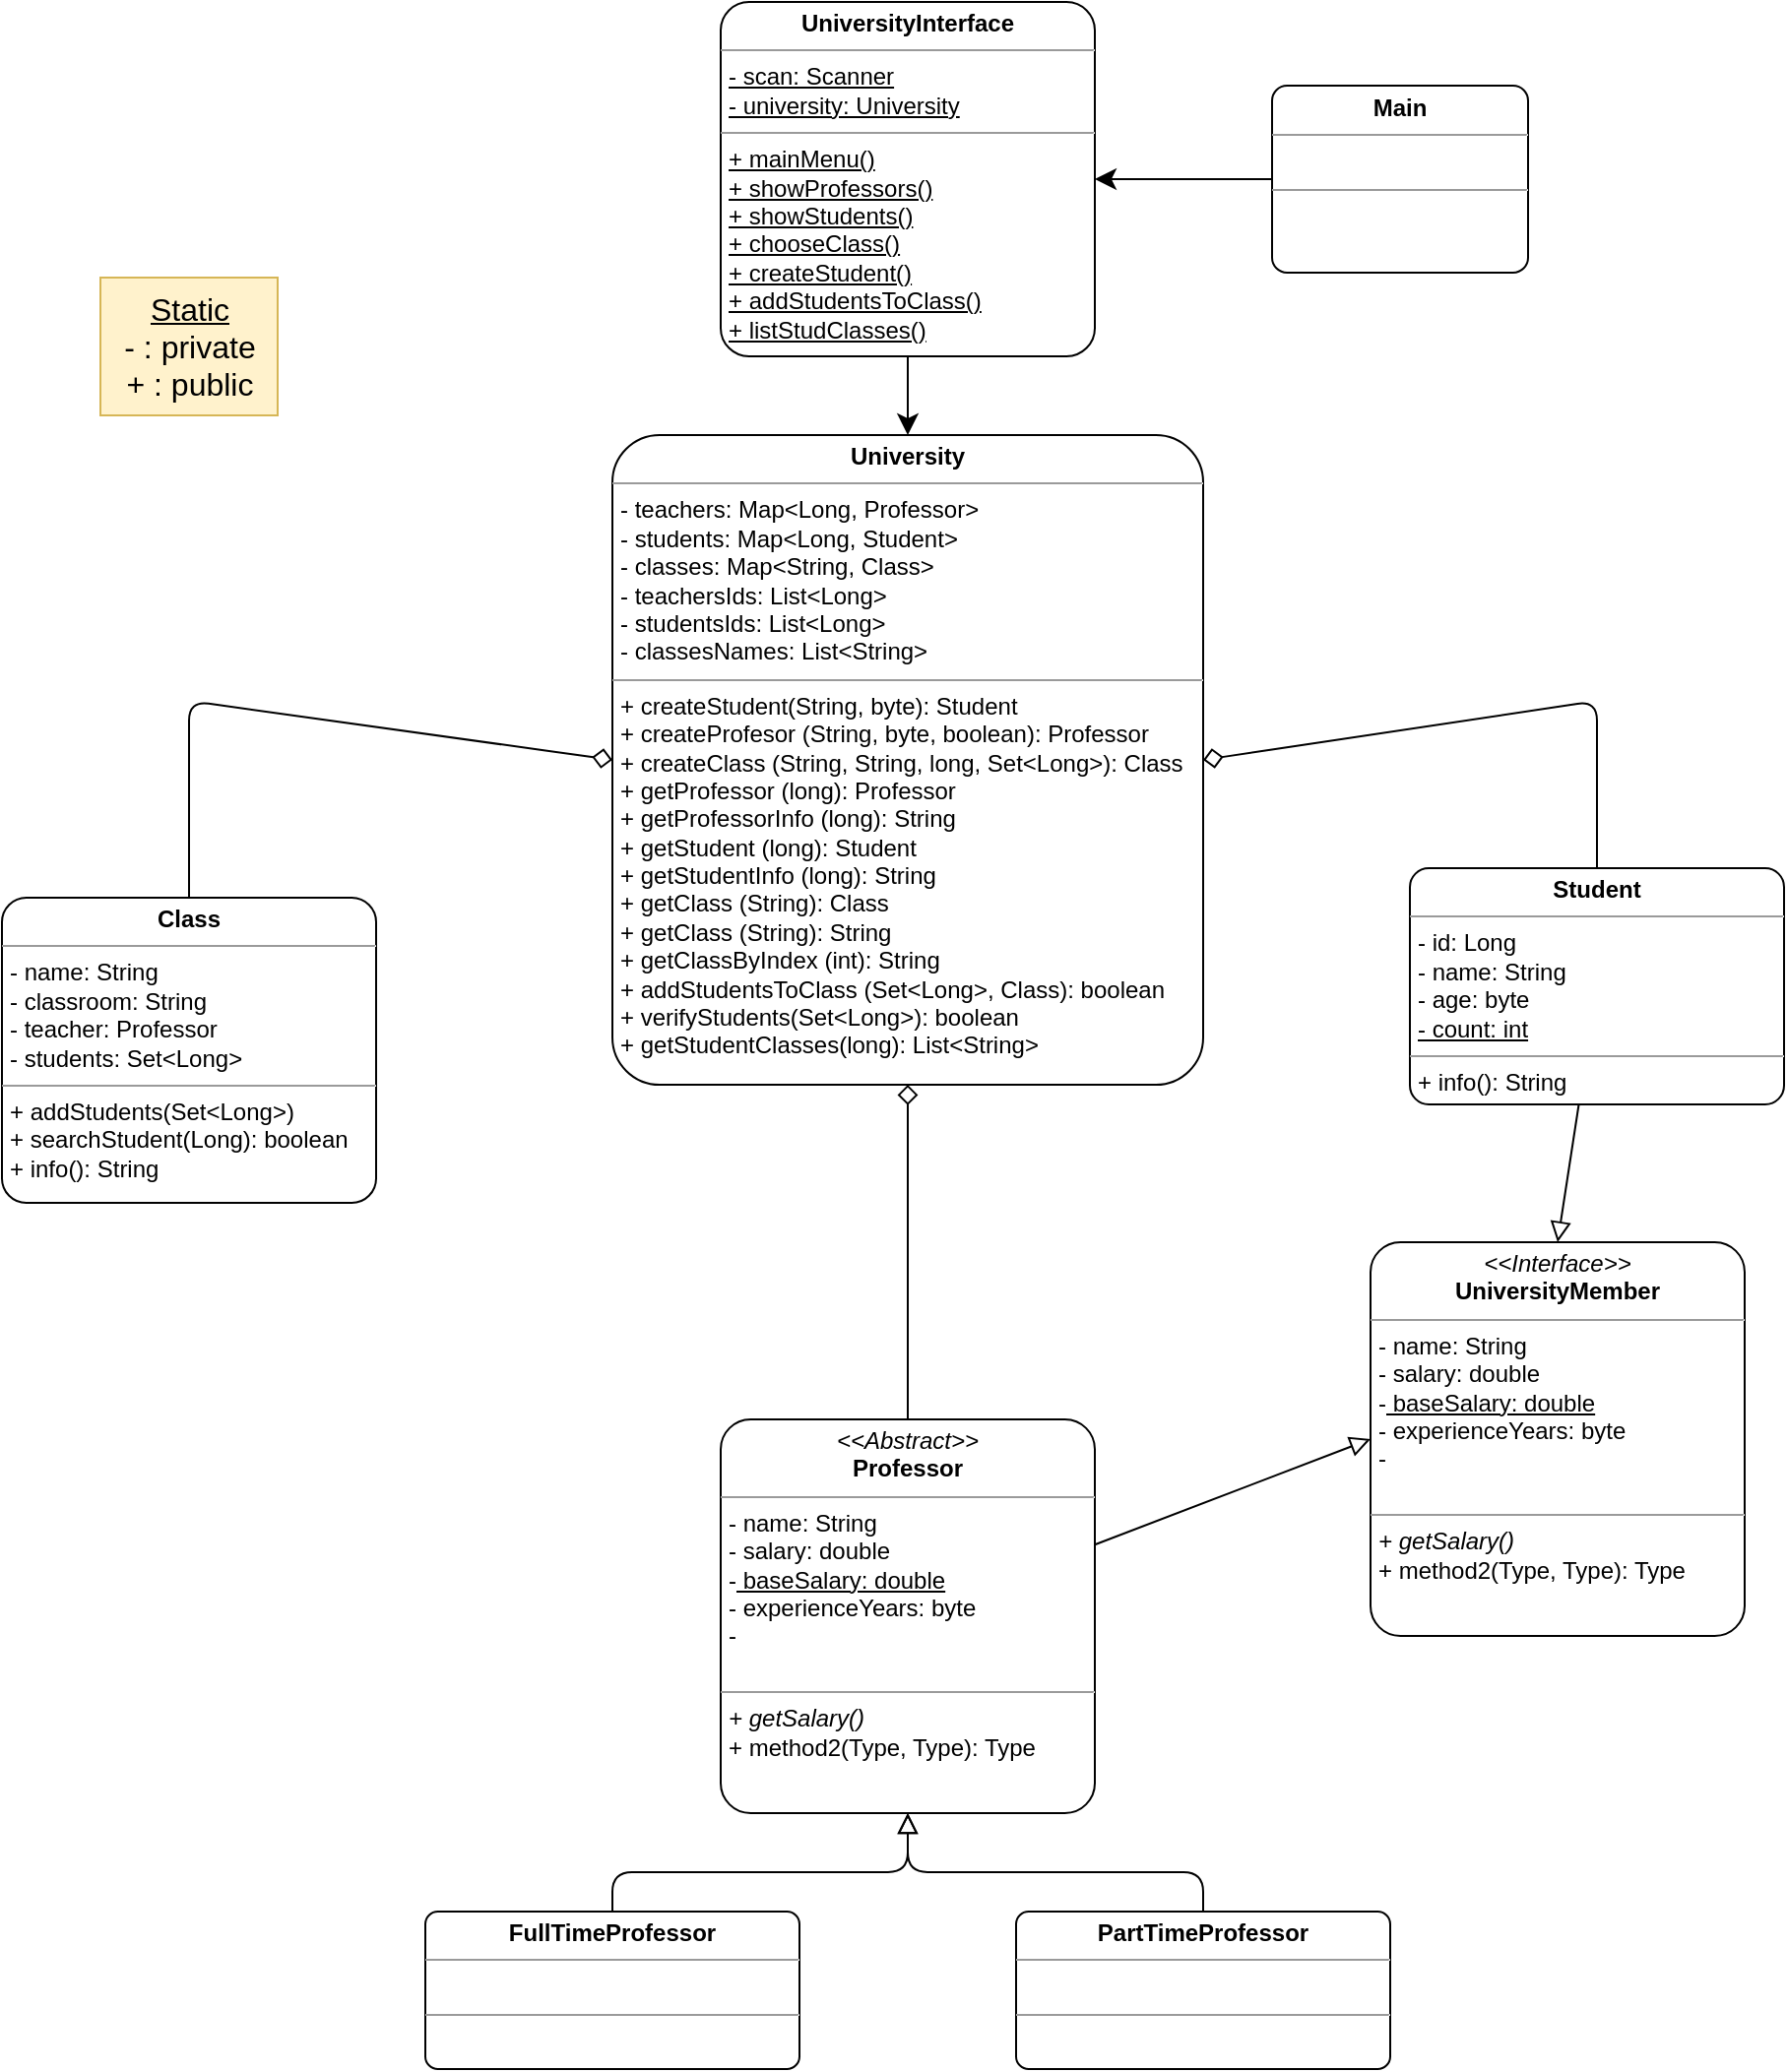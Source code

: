 <mxfile version="23.1.3" type="github">
  <diagram name="Page-1" id="c4acf3e9-155e-7222-9cf6-157b1a14988f">
    <mxGraphModel dx="1658" dy="2020" grid="1" gridSize="10" guides="1" tooltips="1" connect="1" arrows="1" fold="1" page="1" pageScale="1" pageWidth="850" pageHeight="1100" background="none" math="0" shadow="0">
      <root>
        <mxCell id="0" />
        <mxCell id="1" parent="0" />
        <mxCell id="y-TdfX7ua6LjethxIHtg-10" style="edgeStyle=none;curved=0;rounded=1;orthogonalLoop=1;jettySize=auto;html=1;exitX=0.5;exitY=0;exitDx=0;exitDy=0;entryX=0.5;entryY=1;entryDx=0;entryDy=0;fontSize=12;startSize=8;endSize=8;endArrow=diamond;endFill=0;" parent="1" source="5d2195bd80daf111-10" target="y-TdfX7ua6LjethxIHtg-5" edge="1">
          <mxGeometry relative="1" as="geometry" />
        </mxCell>
        <mxCell id="QXghxMWFLQomUiqyhr6Y-8" style="edgeStyle=none;curved=1;rounded=0;orthogonalLoop=1;jettySize=auto;html=1;entryX=0;entryY=0.5;entryDx=0;entryDy=0;fontSize=12;startSize=8;endSize=8;endArrow=block;endFill=0;" edge="1" parent="1" source="5d2195bd80daf111-10" target="QXghxMWFLQomUiqyhr6Y-6">
          <mxGeometry relative="1" as="geometry" />
        </mxCell>
        <mxCell id="5d2195bd80daf111-10" value="&lt;p style=&quot;margin:0px;margin-top:4px;text-align:center;&quot;&gt;&lt;i&gt;&amp;lt;&amp;lt;Abstract&amp;gt;&amp;gt;&lt;/i&gt;&lt;br&gt;&lt;b&gt;Professor&lt;/b&gt;&lt;/p&gt;&lt;hr size=&quot;1&quot;&gt;&lt;p style=&quot;margin:0px;margin-left:4px;&quot;&gt;- name: String&lt;br&gt;- salary: double&lt;/p&gt;&lt;p style=&quot;margin:0px;margin-left:4px;&quot;&gt;-&lt;u&gt; baseSalary: double&lt;/u&gt;&lt;/p&gt;&lt;p style=&quot;margin:0px;margin-left:4px;&quot;&gt;- experienceYears: byte&lt;/p&gt;&lt;p style=&quot;margin:0px;margin-left:4px;&quot;&gt;-&amp;nbsp;&lt;/p&gt;&lt;p style=&quot;margin:0px;margin-left:4px;&quot;&gt;&lt;u&gt;&lt;br&gt;&lt;/u&gt;&lt;/p&gt;&lt;hr size=&quot;1&quot;&gt;&lt;p style=&quot;margin:0px;margin-left:4px;&quot;&gt;&lt;i&gt;+ getSalary()&lt;/i&gt;&lt;br&gt;+ method2(Type, Type): Type&lt;/p&gt;" style="verticalAlign=top;align=left;overflow=fill;fontSize=12;fontFamily=Helvetica;html=1;rounded=1;shadow=0;comic=0;labelBackgroundColor=none;strokeWidth=1;arcSize=8;" parent="1" vertex="1">
          <mxGeometry x="330" y="460" width="190" height="200" as="geometry" />
        </mxCell>
        <mxCell id="y-TdfX7ua6LjethxIHtg-4" style="edgeStyle=none;curved=0;rounded=1;orthogonalLoop=1;jettySize=auto;html=1;entryX=0.5;entryY=1;entryDx=0;entryDy=0;fontSize=12;startSize=8;endSize=8;exitX=0.5;exitY=0;exitDx=0;exitDy=0;endArrow=block;endFill=0;startArrow=none;startFill=0;" parent="1" source="y-TdfX7ua6LjethxIHtg-1" target="5d2195bd80daf111-10" edge="1">
          <mxGeometry relative="1" as="geometry">
            <Array as="points">
              <mxPoint x="275" y="690" />
              <mxPoint x="425" y="690" />
            </Array>
          </mxGeometry>
        </mxCell>
        <mxCell id="y-TdfX7ua6LjethxIHtg-1" value="&lt;p style=&quot;margin:0px;margin-top:4px;text-align:center;&quot;&gt;&lt;b&gt;FullTimeProfessor&lt;/b&gt;&lt;/p&gt;&lt;hr size=&quot;1&quot;&gt;&lt;p style=&quot;margin:0px;margin-left:4px;&quot;&gt;&lt;br&gt;&lt;/p&gt;&lt;hr size=&quot;1&quot;&gt;&lt;p style=&quot;margin:0px;margin-left:4px;&quot;&gt;&lt;br&gt;&lt;/p&gt;" style="verticalAlign=top;align=left;overflow=fill;fontSize=12;fontFamily=Helvetica;html=1;rounded=1;shadow=0;comic=0;labelBackgroundColor=none;strokeWidth=1;arcSize=8;" parent="1" vertex="1">
          <mxGeometry x="180" y="710" width="190" height="80" as="geometry" />
        </mxCell>
        <mxCell id="y-TdfX7ua6LjethxIHtg-3" style="edgeStyle=none;curved=0;rounded=1;orthogonalLoop=1;jettySize=auto;html=1;entryX=0.5;entryY=1;entryDx=0;entryDy=0;fontSize=12;startSize=8;endSize=8;exitX=0.5;exitY=0;exitDx=0;exitDy=0;startArrow=none;startFill=0;endArrow=block;endFill=0;" parent="1" source="y-TdfX7ua6LjethxIHtg-2" target="5d2195bd80daf111-10" edge="1">
          <mxGeometry relative="1" as="geometry">
            <mxPoint x="580" y="690" as="sourcePoint" />
            <Array as="points">
              <mxPoint x="575" y="690" />
              <mxPoint x="425" y="690" />
            </Array>
          </mxGeometry>
        </mxCell>
        <mxCell id="y-TdfX7ua6LjethxIHtg-2" value="&lt;p style=&quot;margin:0px;margin-top:4px;text-align:center;&quot;&gt;&lt;b&gt;PartTimeProfessor&lt;/b&gt;&lt;/p&gt;&lt;hr size=&quot;1&quot;&gt;&lt;p style=&quot;margin:0px;margin-left:4px;&quot;&gt;&lt;br&gt;&lt;/p&gt;&lt;hr size=&quot;1&quot;&gt;&lt;p style=&quot;margin:0px;margin-left:4px;&quot;&gt;&lt;br&gt;&lt;/p&gt;" style="verticalAlign=top;align=left;overflow=fill;fontSize=12;fontFamily=Helvetica;html=1;rounded=1;shadow=0;comic=0;labelBackgroundColor=none;strokeWidth=1;arcSize=8;" parent="1" vertex="1">
          <mxGeometry x="480" y="710" width="190" height="80" as="geometry" />
        </mxCell>
        <mxCell id="y-TdfX7ua6LjethxIHtg-5" value="&lt;p style=&quot;margin:0px;margin-top:4px;text-align:center;&quot;&gt;&lt;b&gt;University&lt;/b&gt;&lt;/p&gt;&lt;hr size=&quot;1&quot;&gt;&lt;p style=&quot;margin:0px;margin-left:4px;&quot;&gt;- teachers:&amp;nbsp;Map&amp;lt;Long, Professor&amp;gt;&lt;br&gt;- students:&amp;nbsp;Map&amp;lt;Long, Student&amp;gt;&lt;/p&gt;&lt;p style=&quot;margin:0px;margin-left:4px;&quot;&gt;- classes: Map&amp;lt;String, Class&amp;gt;&lt;/p&gt;&lt;p style=&quot;margin:0px;margin-left:4px;&quot;&gt;- teachersIds: List&amp;lt;Long&amp;gt;&lt;/p&gt;&lt;p style=&quot;border-color: var(--border-color); margin: 0px 0px 0px 4px;&quot;&gt;- studentsIds: List&amp;lt;Long&amp;gt;&lt;/p&gt;&lt;p style=&quot;border-color: var(--border-color); margin: 0px 0px 0px 4px;&quot;&gt;- classesNames: List&amp;lt;String&amp;gt;&lt;/p&gt;&lt;hr size=&quot;1&quot;&gt;&lt;p style=&quot;margin:0px;margin-left:4px;&quot;&gt;+&amp;nbsp;createStudent(String, byte): Student&lt;/p&gt;&lt;p style=&quot;margin:0px;margin-left:4px;&quot;&gt;+&amp;nbsp;createProfesor (String, byte, boolean): Professor&lt;/p&gt;&lt;p style=&quot;margin:0px;margin-left:4px;&quot;&gt;+&amp;nbsp;createClass (String, String, long, Set&amp;lt;Long&amp;gt;): Class&lt;/p&gt;&lt;p style=&quot;margin:0px;margin-left:4px;&quot;&gt;+&amp;nbsp;getProfessor (long): Professor&lt;/p&gt;&lt;p style=&quot;margin:0px;margin-left:4px;&quot;&gt;+ getProfessorInfo (long): String&lt;br&gt;&lt;/p&gt;&lt;p style=&quot;margin:0px;margin-left:4px;&quot;&gt;+ getStudent (long): Student&lt;br&gt;&lt;/p&gt;&lt;p style=&quot;margin:0px;margin-left:4px;&quot;&gt;+ getStudentInfo (long): String&lt;br&gt;&lt;/p&gt;&lt;p style=&quot;margin:0px;margin-left:4px;&quot;&gt;+ getClass (String): Class&lt;br&gt;&lt;/p&gt;&lt;p style=&quot;margin:0px;margin-left:4px;&quot;&gt;+ getClass (String): String&lt;br&gt;&lt;/p&gt;&lt;p style=&quot;margin:0px;margin-left:4px;&quot;&gt;+&amp;nbsp;getClassByIndex (int): String&lt;/p&gt;&lt;p style=&quot;margin:0px;margin-left:4px;&quot;&gt;+&amp;nbsp;addStudentsToClass (Set&amp;lt;Long&amp;gt;, Class): boolean&lt;/p&gt;&lt;p style=&quot;margin:0px;margin-left:4px;&quot;&gt;+&amp;nbsp;verifyStudents(Set&amp;lt;Long&amp;gt;): boolean&amp;nbsp;&lt;/p&gt;&lt;p style=&quot;margin:0px;margin-left:4px;&quot;&gt;+&amp;nbsp;getStudentClasses(long): List&amp;lt;String&amp;gt;&lt;/p&gt;" style="verticalAlign=top;align=left;overflow=fill;fontSize=12;fontFamily=Helvetica;html=1;rounded=1;shadow=0;comic=0;labelBackgroundColor=none;strokeWidth=1;arcSize=8;" parent="1" vertex="1">
          <mxGeometry x="275" y="-40" width="300" height="330" as="geometry" />
        </mxCell>
        <mxCell id="y-TdfX7ua6LjethxIHtg-8" style="edgeStyle=none;curved=0;rounded=1;orthogonalLoop=1;jettySize=auto;html=1;entryX=1;entryY=0.5;entryDx=0;entryDy=0;fontSize=12;startSize=8;endSize=8;endArrow=diamond;endFill=0;" parent="1" source="y-TdfX7ua6LjethxIHtg-6" target="y-TdfX7ua6LjethxIHtg-5" edge="1">
          <mxGeometry relative="1" as="geometry">
            <Array as="points">
              <mxPoint x="775" y="95" />
            </Array>
          </mxGeometry>
        </mxCell>
        <mxCell id="QXghxMWFLQomUiqyhr6Y-7" style="edgeStyle=none;curved=1;rounded=0;orthogonalLoop=1;jettySize=auto;html=1;entryX=0.5;entryY=0;entryDx=0;entryDy=0;fontSize=12;startSize=8;endSize=8;endArrow=block;endFill=0;" edge="1" parent="1" source="y-TdfX7ua6LjethxIHtg-6" target="QXghxMWFLQomUiqyhr6Y-6">
          <mxGeometry relative="1" as="geometry" />
        </mxCell>
        <mxCell id="y-TdfX7ua6LjethxIHtg-6" value="&lt;p style=&quot;margin:0px;margin-top:4px;text-align:center;&quot;&gt;&lt;b&gt;Student&lt;/b&gt;&lt;/p&gt;&lt;hr size=&quot;1&quot;&gt;&lt;p style=&quot;margin:0px;margin-left:4px;&quot;&gt;- id: Long&lt;br&gt;&lt;/p&gt;&lt;p style=&quot;margin:0px;margin-left:4px;&quot;&gt;- name: String&lt;br&gt;&lt;/p&gt;&lt;p style=&quot;margin:0px;margin-left:4px;&quot;&gt;- age: byte&lt;/p&gt;&lt;p style=&quot;margin:0px;margin-left:4px;&quot;&gt;&lt;u&gt;- count: int&lt;/u&gt;&lt;/p&gt;&lt;hr size=&quot;1&quot;&gt;&lt;p style=&quot;margin:0px;margin-left:4px;&quot;&gt;+ info(): String&lt;/p&gt;" style="verticalAlign=top;align=left;overflow=fill;fontSize=12;fontFamily=Helvetica;html=1;rounded=1;shadow=0;comic=0;labelBackgroundColor=none;strokeWidth=1;arcSize=8;" parent="1" vertex="1">
          <mxGeometry x="680" y="180" width="190" height="120" as="geometry" />
        </mxCell>
        <mxCell id="y-TdfX7ua6LjethxIHtg-9" style="edgeStyle=none;curved=0;rounded=1;orthogonalLoop=1;jettySize=auto;html=1;exitX=0.5;exitY=0;exitDx=0;exitDy=0;entryX=0;entryY=0.5;entryDx=0;entryDy=0;fontSize=12;startSize=8;endSize=8;endArrow=diamond;endFill=0;" parent="1" source="y-TdfX7ua6LjethxIHtg-7" target="y-TdfX7ua6LjethxIHtg-5" edge="1">
          <mxGeometry relative="1" as="geometry">
            <Array as="points">
              <mxPoint x="60" y="95" />
            </Array>
          </mxGeometry>
        </mxCell>
        <mxCell id="y-TdfX7ua6LjethxIHtg-7" value="&lt;p style=&quot;margin:0px;margin-top:4px;text-align:center;&quot;&gt;&lt;b&gt;Class&lt;/b&gt;&lt;/p&gt;&lt;hr size=&quot;1&quot;&gt;&lt;p style=&quot;margin:0px;margin-left:4px;&quot;&gt;- name: String&lt;br&gt;- classroom: String&lt;/p&gt;&lt;p style=&quot;margin:0px;margin-left:4px;&quot;&gt;- teacher: Professor&lt;/p&gt;&lt;p style=&quot;margin:0px;margin-left:4px;&quot;&gt;- students: Set&amp;lt;Long&amp;gt;&lt;/p&gt;&lt;hr size=&quot;1&quot;&gt;&lt;p style=&quot;margin:0px;margin-left:4px;&quot;&gt;+ addStudents(Set&amp;lt;Long&amp;gt;)&lt;/p&gt;&lt;p style=&quot;margin:0px;margin-left:4px;&quot;&gt;+&amp;nbsp;searchStudent(Long): boolean&lt;/p&gt;&lt;p style=&quot;margin:0px;margin-left:4px;&quot;&gt;+ info(): String&lt;/p&gt;" style="verticalAlign=top;align=left;overflow=fill;fontSize=12;fontFamily=Helvetica;html=1;rounded=1;shadow=0;comic=0;labelBackgroundColor=none;strokeWidth=1;arcSize=8;" parent="1" vertex="1">
          <mxGeometry x="-35" y="195" width="190" height="155" as="geometry" />
        </mxCell>
        <mxCell id="QXghxMWFLQomUiqyhr6Y-5" style="edgeStyle=none;curved=1;rounded=0;orthogonalLoop=1;jettySize=auto;html=1;fontSize=12;startSize=8;endSize=8;" edge="1" parent="1" source="QXghxMWFLQomUiqyhr6Y-1" target="y-TdfX7ua6LjethxIHtg-5">
          <mxGeometry relative="1" as="geometry" />
        </mxCell>
        <mxCell id="QXghxMWFLQomUiqyhr6Y-1" value="&lt;p style=&quot;margin:0px;margin-top:4px;text-align:center;&quot;&gt;&lt;b&gt;UniversityInterface&lt;/b&gt;&lt;/p&gt;&lt;hr size=&quot;1&quot;&gt;&lt;p style=&quot;margin:0px;margin-left:4px;&quot;&gt;&lt;u&gt;- scan: Scanner&lt;br&gt;- university: University&lt;/u&gt;&lt;br&gt;&lt;/p&gt;&lt;hr size=&quot;1&quot;&gt;&lt;p style=&quot;margin:0px;margin-left:4px;&quot;&gt;&lt;u&gt;+ mainMenu()&lt;/u&gt;&lt;/p&gt;&lt;p style=&quot;margin:0px;margin-left:4px;&quot;&gt;&lt;u&gt;+ showProfessors()&lt;/u&gt;&lt;/p&gt;&lt;p style=&quot;margin:0px;margin-left:4px;&quot;&gt;&lt;u&gt;+ showStudents()&lt;/u&gt;&lt;/p&gt;&lt;p style=&quot;margin:0px;margin-left:4px;&quot;&gt;&lt;u&gt;+ chooseClass()&lt;/u&gt;&lt;/p&gt;&lt;p style=&quot;margin:0px;margin-left:4px;&quot;&gt;&lt;u&gt;+ createStudent()&lt;/u&gt;&lt;/p&gt;&lt;p style=&quot;margin:0px;margin-left:4px;&quot;&gt;&lt;u&gt;+&amp;nbsp;addStudentsToClass()&lt;/u&gt;&lt;/p&gt;&lt;p style=&quot;margin:0px;margin-left:4px;&quot;&gt;&lt;u&gt;+&amp;nbsp;listStudClasses()&lt;/u&gt;&lt;/p&gt;" style="verticalAlign=top;align=left;overflow=fill;fontSize=12;fontFamily=Helvetica;html=1;rounded=1;shadow=0;comic=0;labelBackgroundColor=none;strokeWidth=1;arcSize=8;" vertex="1" parent="1">
          <mxGeometry x="330" y="-260" width="190" height="180" as="geometry" />
        </mxCell>
        <mxCell id="QXghxMWFLQomUiqyhr6Y-4" style="edgeStyle=none;curved=1;rounded=0;orthogonalLoop=1;jettySize=auto;html=1;entryX=1;entryY=0.5;entryDx=0;entryDy=0;fontSize=12;startSize=8;endSize=8;" edge="1" parent="1" source="QXghxMWFLQomUiqyhr6Y-2" target="QXghxMWFLQomUiqyhr6Y-1">
          <mxGeometry relative="1" as="geometry" />
        </mxCell>
        <mxCell id="QXghxMWFLQomUiqyhr6Y-2" value="&lt;p style=&quot;margin:0px;margin-top:4px;text-align:center;&quot;&gt;&lt;b&gt;Main&lt;/b&gt;&lt;/p&gt;&lt;hr size=&quot;1&quot;&gt;&lt;p style=&quot;margin:0px;margin-left:4px;&quot;&gt;&lt;br&gt;&lt;/p&gt;&lt;hr size=&quot;1&quot;&gt;&lt;p style=&quot;margin:0px;margin-left:4px;&quot;&gt;&lt;br&gt;&lt;/p&gt;" style="verticalAlign=top;align=left;overflow=fill;fontSize=12;fontFamily=Helvetica;html=1;rounded=1;shadow=0;comic=0;labelBackgroundColor=none;strokeWidth=1;arcSize=8;" vertex="1" parent="1">
          <mxGeometry x="610" y="-217.5" width="130" height="95" as="geometry" />
        </mxCell>
        <mxCell id="QXghxMWFLQomUiqyhr6Y-3" value="&lt;u&gt;Static&lt;/u&gt;&lt;br&gt;- : private&lt;br&gt;+ : public&lt;br&gt;" style="text;html=1;align=center;verticalAlign=middle;resizable=0;points=[];autosize=1;strokeColor=#d6b656;fillColor=#fff2cc;;fontSize=16;" vertex="1" parent="1">
          <mxGeometry x="15" y="-120" width="90" height="70" as="geometry" />
        </mxCell>
        <mxCell id="QXghxMWFLQomUiqyhr6Y-6" value="&lt;p style=&quot;margin:0px;margin-top:4px;text-align:center;&quot;&gt;&lt;i&gt;&amp;lt;&amp;lt;Interface&amp;gt;&amp;gt;&lt;/i&gt;&lt;br&gt;&lt;b&gt;UniversityMember&lt;/b&gt;&lt;/p&gt;&lt;hr size=&quot;1&quot;&gt;&lt;p style=&quot;margin:0px;margin-left:4px;&quot;&gt;- name: String&lt;br&gt;- salary: double&lt;/p&gt;&lt;p style=&quot;margin:0px;margin-left:4px;&quot;&gt;-&lt;u&gt; baseSalary: double&lt;/u&gt;&lt;/p&gt;&lt;p style=&quot;margin:0px;margin-left:4px;&quot;&gt;- experienceYears: byte&lt;/p&gt;&lt;p style=&quot;margin:0px;margin-left:4px;&quot;&gt;-&amp;nbsp;&lt;/p&gt;&lt;p style=&quot;margin:0px;margin-left:4px;&quot;&gt;&lt;u&gt;&lt;br&gt;&lt;/u&gt;&lt;/p&gt;&lt;hr size=&quot;1&quot;&gt;&lt;p style=&quot;margin:0px;margin-left:4px;&quot;&gt;&lt;i&gt;+ getSalary()&lt;/i&gt;&lt;br&gt;+ method2(Type, Type): Type&lt;/p&gt;" style="verticalAlign=top;align=left;overflow=fill;fontSize=12;fontFamily=Helvetica;html=1;rounded=1;shadow=0;comic=0;labelBackgroundColor=none;strokeWidth=1;arcSize=8;" vertex="1" parent="1">
          <mxGeometry x="660" y="370" width="190" height="200" as="geometry" />
        </mxCell>
      </root>
    </mxGraphModel>
  </diagram>
</mxfile>
